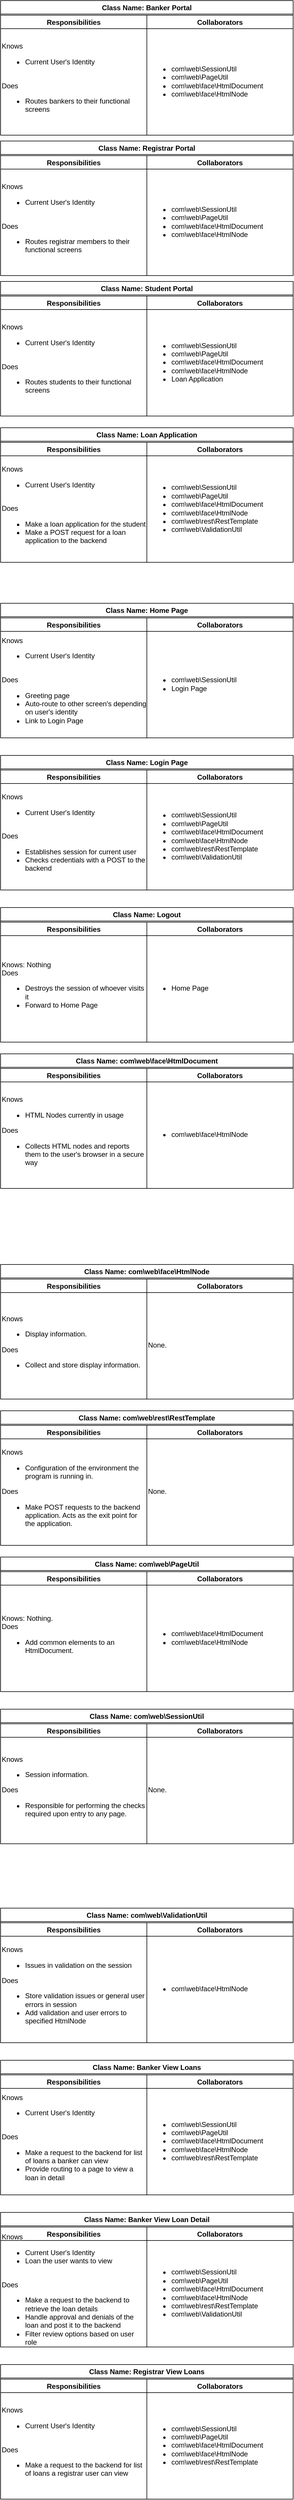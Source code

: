 <mxfile version="14.7.7" type="device"><diagram id="soprzIYK3JemWcweqpe1" name="Page-1"><mxGraphModel dx="586" dy="723" grid="1" gridSize="10" guides="1" tooltips="1" connect="1" arrows="1" fold="1" page="1" pageScale="1" pageWidth="850" pageHeight="1100" math="0" shadow="0"><root><mxCell id="0"/><mxCell id="1" parent="0"/><mxCell id="zkftm02P7K2jkbSbgvOX-1" value="Class Name: Banker Portal" style="swimlane;" parent="1" vertex="1"><mxGeometry x="90" y="100" width="500" height="230" as="geometry"/></mxCell><mxCell id="zkftm02P7K2jkbSbgvOX-2" value="Collaborators" style="swimlane;" parent="zkftm02P7K2jkbSbgvOX-1" vertex="1"><mxGeometry x="250" y="25" width="250" height="205" as="geometry"/></mxCell><mxCell id="zkftm02P7K2jkbSbgvOX-5" value="&lt;ul&gt;&lt;li&gt;com\web\SessionUtil&lt;/li&gt;&lt;li&gt;com\web\PageUtil&lt;/li&gt;&lt;li&gt;com\web\face\HtmlDocument&lt;/li&gt;&lt;li&gt;com\web\face\HtmlNode&lt;/li&gt;&lt;/ul&gt;" style="text;html=1;strokeColor=none;fillColor=none;align=left;verticalAlign=middle;whiteSpace=wrap;rounded=0;" parent="zkftm02P7K2jkbSbgvOX-2" vertex="1"><mxGeometry y="25" width="250" height="175" as="geometry"/></mxCell><mxCell id="zkftm02P7K2jkbSbgvOX-3" value="Responsibilities" style="swimlane;" parent="zkftm02P7K2jkbSbgvOX-1" vertex="1"><mxGeometry y="25" width="250" height="205" as="geometry"/></mxCell><mxCell id="zkftm02P7K2jkbSbgvOX-4" value="Knows&lt;br&gt;&lt;ul&gt;&lt;li&gt;Current User's Identity&lt;/li&gt;&lt;/ul&gt;&lt;br&gt;Does&lt;br&gt;&lt;ul&gt;&lt;li&gt;Routes bankers to their functional screens&lt;/li&gt;&lt;/ul&gt;" style="text;html=1;strokeColor=none;fillColor=none;align=left;verticalAlign=middle;whiteSpace=wrap;rounded=0;" parent="zkftm02P7K2jkbSbgvOX-3" vertex="1"><mxGeometry y="25" width="250" height="175" as="geometry"/></mxCell><mxCell id="zkftm02P7K2jkbSbgvOX-6" value="Class Name: Registrar Portal" style="swimlane;" parent="1" vertex="1"><mxGeometry x="90" y="340" width="500" height="230" as="geometry"/></mxCell><mxCell id="zkftm02P7K2jkbSbgvOX-7" value="Collaborators" style="swimlane;" parent="zkftm02P7K2jkbSbgvOX-6" vertex="1"><mxGeometry x="250" y="25" width="250" height="205" as="geometry"/></mxCell><mxCell id="zkftm02P7K2jkbSbgvOX-8" value="&lt;ul&gt;&lt;li&gt;com\web\SessionUtil&lt;/li&gt;&lt;li&gt;com\web\PageUtil&lt;/li&gt;&lt;li&gt;com\web\face\HtmlDocument&lt;/li&gt;&lt;li&gt;com\web\face\HtmlNode&lt;/li&gt;&lt;/ul&gt;" style="text;html=1;strokeColor=none;fillColor=none;align=left;verticalAlign=middle;whiteSpace=wrap;rounded=0;" parent="zkftm02P7K2jkbSbgvOX-7" vertex="1"><mxGeometry y="25" width="250" height="175" as="geometry"/></mxCell><mxCell id="zkftm02P7K2jkbSbgvOX-9" value="Responsibilities" style="swimlane;" parent="zkftm02P7K2jkbSbgvOX-6" vertex="1"><mxGeometry y="25" width="250" height="205" as="geometry"/></mxCell><mxCell id="zkftm02P7K2jkbSbgvOX-10" value="Knows&lt;br&gt;&lt;ul&gt;&lt;li&gt;Current User's Identity&lt;/li&gt;&lt;/ul&gt;&lt;br&gt;Does&lt;br&gt;&lt;ul&gt;&lt;li&gt;Routes registrar members to their functional screens&lt;/li&gt;&lt;/ul&gt;" style="text;html=1;strokeColor=none;fillColor=none;align=left;verticalAlign=middle;whiteSpace=wrap;rounded=0;" parent="zkftm02P7K2jkbSbgvOX-9" vertex="1"><mxGeometry y="25" width="250" height="175" as="geometry"/></mxCell><mxCell id="zkftm02P7K2jkbSbgvOX-11" value="Class Name: Student Portal" style="swimlane;" parent="1" vertex="1"><mxGeometry x="90" y="580" width="500" height="230" as="geometry"/></mxCell><mxCell id="zkftm02P7K2jkbSbgvOX-12" value="Collaborators" style="swimlane;" parent="zkftm02P7K2jkbSbgvOX-11" vertex="1"><mxGeometry x="250" y="25" width="250" height="205" as="geometry"/></mxCell><mxCell id="zkftm02P7K2jkbSbgvOX-13" value="&lt;ul&gt;&lt;li&gt;com\web\SessionUtil&lt;/li&gt;&lt;li&gt;com\web\PageUtil&lt;/li&gt;&lt;li&gt;com\web\face\HtmlDocument&lt;/li&gt;&lt;li&gt;com\web\face\HtmlNode&lt;/li&gt;&lt;li&gt;Loan Application&lt;/li&gt;&lt;/ul&gt;" style="text;html=1;strokeColor=none;fillColor=none;align=left;verticalAlign=middle;whiteSpace=wrap;rounded=0;" parent="zkftm02P7K2jkbSbgvOX-12" vertex="1"><mxGeometry y="25" width="250" height="175" as="geometry"/></mxCell><mxCell id="zkftm02P7K2jkbSbgvOX-14" value="Responsibilities" style="swimlane;" parent="zkftm02P7K2jkbSbgvOX-11" vertex="1"><mxGeometry y="25" width="250" height="205" as="geometry"/></mxCell><mxCell id="zkftm02P7K2jkbSbgvOX-15" value="Knows&lt;br&gt;&lt;ul&gt;&lt;li&gt;Current User's Identity&lt;/li&gt;&lt;/ul&gt;&lt;br&gt;Does&lt;br&gt;&lt;ul&gt;&lt;li&gt;Routes students to their functional screens&lt;/li&gt;&lt;/ul&gt;" style="text;html=1;strokeColor=none;fillColor=none;align=left;verticalAlign=middle;whiteSpace=wrap;rounded=0;" parent="zkftm02P7K2jkbSbgvOX-14" vertex="1"><mxGeometry y="25" width="250" height="175" as="geometry"/></mxCell><mxCell id="zkftm02P7K2jkbSbgvOX-16" value="Class Name: Loan Application" style="swimlane;" parent="1" vertex="1"><mxGeometry x="90" y="830" width="500" height="230" as="geometry"/></mxCell><mxCell id="zkftm02P7K2jkbSbgvOX-17" value="Collaborators" style="swimlane;" parent="zkftm02P7K2jkbSbgvOX-16" vertex="1"><mxGeometry x="250" y="25" width="250" height="205" as="geometry"/></mxCell><mxCell id="zkftm02P7K2jkbSbgvOX-18" value="&lt;ul&gt;&lt;li&gt;com\web\SessionUtil&lt;/li&gt;&lt;li&gt;com\web\PageUtil&lt;/li&gt;&lt;li&gt;com\web\face\HtmlDocument&lt;/li&gt;&lt;li&gt;com\web\face\HtmlNode&lt;/li&gt;&lt;li&gt;com\web\rest\RestTemplate&lt;/li&gt;&lt;li&gt;com\web\ValidationUtil&lt;/li&gt;&lt;/ul&gt;" style="text;html=1;strokeColor=none;fillColor=none;align=left;verticalAlign=middle;whiteSpace=wrap;rounded=0;" parent="zkftm02P7K2jkbSbgvOX-17" vertex="1"><mxGeometry y="25" width="250" height="175" as="geometry"/></mxCell><mxCell id="zkftm02P7K2jkbSbgvOX-19" value="Responsibilities" style="swimlane;" parent="zkftm02P7K2jkbSbgvOX-16" vertex="1"><mxGeometry y="25" width="250" height="205" as="geometry"/></mxCell><mxCell id="zkftm02P7K2jkbSbgvOX-20" value="Knows&lt;br&gt;&lt;ul&gt;&lt;li&gt;Current User's Identity&lt;/li&gt;&lt;/ul&gt;&lt;br&gt;Does&lt;br&gt;&lt;ul&gt;&lt;li&gt;Make a loan application for the student&lt;/li&gt;&lt;li&gt;Make a POST request for a loan application to the backend&lt;/li&gt;&lt;/ul&gt;" style="text;html=1;strokeColor=none;fillColor=none;align=left;verticalAlign=middle;whiteSpace=wrap;rounded=0;" parent="zkftm02P7K2jkbSbgvOX-19" vertex="1"><mxGeometry y="25" width="250" height="175" as="geometry"/></mxCell><mxCell id="zkftm02P7K2jkbSbgvOX-21" value="Class Name: Home Page" style="swimlane;" parent="1" vertex="1"><mxGeometry x="90" y="1130" width="500" height="230" as="geometry"/></mxCell><mxCell id="zkftm02P7K2jkbSbgvOX-22" value="Collaborators" style="swimlane;" parent="zkftm02P7K2jkbSbgvOX-21" vertex="1"><mxGeometry x="250" y="25" width="250" height="205" as="geometry"/></mxCell><mxCell id="zkftm02P7K2jkbSbgvOX-23" value="&lt;ul&gt;&lt;li&gt;com\web\SessionUtil&lt;/li&gt;&lt;li&gt;Login Page&lt;/li&gt;&lt;/ul&gt;" style="text;html=1;strokeColor=none;fillColor=none;align=left;verticalAlign=middle;whiteSpace=wrap;rounded=0;" parent="zkftm02P7K2jkbSbgvOX-22" vertex="1"><mxGeometry y="25" width="250" height="175" as="geometry"/></mxCell><mxCell id="zkftm02P7K2jkbSbgvOX-24" value="Responsibilities" style="swimlane;" parent="zkftm02P7K2jkbSbgvOX-21" vertex="1"><mxGeometry y="25" width="250" height="205" as="geometry"/></mxCell><mxCell id="zkftm02P7K2jkbSbgvOX-25" value="Knows&lt;br&gt;&lt;ul&gt;&lt;li&gt;Current User's Identity&lt;/li&gt;&lt;/ul&gt;&lt;br&gt;Does&lt;br&gt;&lt;ul&gt;&lt;li&gt;Greeting page&lt;/li&gt;&lt;li&gt;Auto-route to other screen's depending on user's identity&lt;/li&gt;&lt;li&gt;Link to Login Page&lt;/li&gt;&lt;/ul&gt;" style="text;html=1;strokeColor=none;fillColor=none;align=left;verticalAlign=middle;whiteSpace=wrap;rounded=0;" parent="zkftm02P7K2jkbSbgvOX-24" vertex="1"><mxGeometry y="25" width="250" height="175" as="geometry"/></mxCell><mxCell id="zkftm02P7K2jkbSbgvOX-26" value="Class Name: Login Page" style="swimlane;" parent="1" vertex="1"><mxGeometry x="90" y="1390" width="500" height="230" as="geometry"/></mxCell><mxCell id="zkftm02P7K2jkbSbgvOX-27" value="Collaborators" style="swimlane;" parent="zkftm02P7K2jkbSbgvOX-26" vertex="1"><mxGeometry x="250" y="25" width="250" height="205" as="geometry"/></mxCell><mxCell id="zkftm02P7K2jkbSbgvOX-28" value="&lt;ul&gt;&lt;li&gt;com\web\SessionUtil&lt;/li&gt;&lt;li&gt;com\web\PageUtil&lt;/li&gt;&lt;li&gt;com\web\face\HtmlDocument&lt;/li&gt;&lt;li&gt;com\web\face\HtmlNode&lt;/li&gt;&lt;li&gt;com\web\rest\RestTemplate&lt;/li&gt;&lt;li&gt;com\web\ValidationUtil&lt;/li&gt;&lt;/ul&gt;" style="text;html=1;strokeColor=none;fillColor=none;align=left;verticalAlign=middle;whiteSpace=wrap;rounded=0;" parent="zkftm02P7K2jkbSbgvOX-27" vertex="1"><mxGeometry y="25" width="250" height="175" as="geometry"/></mxCell><mxCell id="zkftm02P7K2jkbSbgvOX-29" value="Responsibilities" style="swimlane;" parent="zkftm02P7K2jkbSbgvOX-26" vertex="1"><mxGeometry y="25" width="250" height="205" as="geometry"/></mxCell><mxCell id="zkftm02P7K2jkbSbgvOX-30" value="Knows&lt;br&gt;&lt;ul&gt;&lt;li&gt;Current User's Identity&lt;/li&gt;&lt;/ul&gt;&lt;br&gt;Does&lt;br&gt;&lt;ul&gt;&lt;li&gt;Establishes session for current user&lt;/li&gt;&lt;li&gt;Checks credentials with a POST to the backend&lt;/li&gt;&lt;/ul&gt;" style="text;html=1;strokeColor=none;fillColor=none;align=left;verticalAlign=middle;whiteSpace=wrap;rounded=0;" parent="zkftm02P7K2jkbSbgvOX-29" vertex="1"><mxGeometry y="25" width="250" height="175" as="geometry"/></mxCell><mxCell id="zkftm02P7K2jkbSbgvOX-31" value="Class Name: Logout" style="swimlane;" parent="1" vertex="1"><mxGeometry x="90" y="1650" width="500" height="230" as="geometry"/></mxCell><mxCell id="zkftm02P7K2jkbSbgvOX-32" value="Collaborators" style="swimlane;" parent="zkftm02P7K2jkbSbgvOX-31" vertex="1"><mxGeometry x="250" y="25" width="250" height="205" as="geometry"/></mxCell><mxCell id="zkftm02P7K2jkbSbgvOX-33" value="&lt;ul&gt;&lt;li&gt;Home Page&lt;/li&gt;&lt;/ul&gt;" style="text;html=1;strokeColor=none;fillColor=none;align=left;verticalAlign=middle;whiteSpace=wrap;rounded=0;" parent="zkftm02P7K2jkbSbgvOX-32" vertex="1"><mxGeometry y="25" width="250" height="175" as="geometry"/></mxCell><mxCell id="zkftm02P7K2jkbSbgvOX-34" value="Responsibilities" style="swimlane;" parent="zkftm02P7K2jkbSbgvOX-31" vertex="1"><mxGeometry y="25" width="250" height="205" as="geometry"/></mxCell><mxCell id="zkftm02P7K2jkbSbgvOX-35" value="Knows: Nothing&lt;br&gt;Does&lt;br&gt;&lt;ul&gt;&lt;li&gt;Destroys the session of whoever visits it&lt;/li&gt;&lt;li&gt;Forward to Home Page&lt;/li&gt;&lt;/ul&gt;" style="text;html=1;strokeColor=none;fillColor=none;align=left;verticalAlign=middle;whiteSpace=wrap;rounded=0;" parent="zkftm02P7K2jkbSbgvOX-34" vertex="1"><mxGeometry y="25" width="250" height="175" as="geometry"/></mxCell><mxCell id="ArP1FZsL3EBBVAnkdeqz-1" value="Class Name: com\web\face\HtmlDocument" style="swimlane;" parent="1" vertex="1"><mxGeometry x="90" y="1900" width="500" height="230" as="geometry"/></mxCell><mxCell id="ArP1FZsL3EBBVAnkdeqz-2" value="Collaborators" style="swimlane;" parent="ArP1FZsL3EBBVAnkdeqz-1" vertex="1"><mxGeometry x="250" y="25" width="250" height="205" as="geometry"/></mxCell><mxCell id="ArP1FZsL3EBBVAnkdeqz-3" value="&lt;ul&gt;&lt;li&gt;com\web\face\HtmlNode&lt;/li&gt;&lt;/ul&gt;" style="text;html=1;strokeColor=none;fillColor=none;align=left;verticalAlign=middle;whiteSpace=wrap;rounded=0;" parent="ArP1FZsL3EBBVAnkdeqz-2" vertex="1"><mxGeometry y="25" width="250" height="175" as="geometry"/></mxCell><mxCell id="ArP1FZsL3EBBVAnkdeqz-4" value="Responsibilities" style="swimlane;" parent="ArP1FZsL3EBBVAnkdeqz-1" vertex="1"><mxGeometry y="25" width="250" height="205" as="geometry"/></mxCell><mxCell id="ArP1FZsL3EBBVAnkdeqz-5" value="Knows&lt;br&gt;&lt;ul&gt;&lt;li&gt;HTML Nodes currently in usage&lt;/li&gt;&lt;/ul&gt;Does&lt;br&gt;&lt;ul&gt;&lt;li&gt;Collects HTML nodes and reports them to the user's browser in a secure way&lt;/li&gt;&lt;/ul&gt;" style="text;html=1;strokeColor=none;fillColor=none;align=left;verticalAlign=middle;whiteSpace=wrap;rounded=0;" parent="ArP1FZsL3EBBVAnkdeqz-4" vertex="1"><mxGeometry y="25" width="250" height="175" as="geometry"/></mxCell><mxCell id="ArP1FZsL3EBBVAnkdeqz-6" value="Class Name: com\web\face\HtmlNode" style="swimlane;" parent="1" vertex="1"><mxGeometry x="90" y="2260" width="500" height="230" as="geometry"/></mxCell><mxCell id="ArP1FZsL3EBBVAnkdeqz-7" value="Collaborators" style="swimlane;" parent="ArP1FZsL3EBBVAnkdeqz-6" vertex="1"><mxGeometry x="250" y="25" width="250" height="205" as="geometry"/></mxCell><mxCell id="ArP1FZsL3EBBVAnkdeqz-8" value="&lt;div&gt;None.&lt;/div&gt;" style="text;html=1;strokeColor=none;fillColor=none;align=left;verticalAlign=middle;whiteSpace=wrap;rounded=0;" parent="ArP1FZsL3EBBVAnkdeqz-7" vertex="1"><mxGeometry y="25" width="250" height="175" as="geometry"/></mxCell><mxCell id="ArP1FZsL3EBBVAnkdeqz-9" value="Responsibilities" style="swimlane;" parent="ArP1FZsL3EBBVAnkdeqz-6" vertex="1"><mxGeometry y="25" width="250" height="205" as="geometry"/></mxCell><mxCell id="ArP1FZsL3EBBVAnkdeqz-10" value="Knows&lt;br&gt;&lt;ul&gt;&lt;li&gt;Display information.&lt;/li&gt;&lt;/ul&gt;Does&lt;br&gt;&lt;ul&gt;&lt;li&gt;Collect and store display information.&lt;/li&gt;&lt;/ul&gt;" style="text;html=1;strokeColor=none;fillColor=none;align=left;verticalAlign=middle;whiteSpace=wrap;rounded=0;" parent="ArP1FZsL3EBBVAnkdeqz-9" vertex="1"><mxGeometry y="25" width="250" height="175" as="geometry"/></mxCell><mxCell id="ArP1FZsL3EBBVAnkdeqz-11" value="Class Name: com\web\rest\RestTemplate" style="swimlane;" parent="1" vertex="1"><mxGeometry x="90" y="2510" width="500" height="230" as="geometry"/></mxCell><mxCell id="ArP1FZsL3EBBVAnkdeqz-12" value="Collaborators" style="swimlane;" parent="ArP1FZsL3EBBVAnkdeqz-11" vertex="1"><mxGeometry x="250" y="25" width="250" height="205" as="geometry"/></mxCell><mxCell id="ArP1FZsL3EBBVAnkdeqz-13" value="&lt;div&gt;None.&lt;/div&gt;" style="text;html=1;strokeColor=none;fillColor=none;align=left;verticalAlign=middle;whiteSpace=wrap;rounded=0;" parent="ArP1FZsL3EBBVAnkdeqz-12" vertex="1"><mxGeometry y="25" width="250" height="175" as="geometry"/></mxCell><mxCell id="ArP1FZsL3EBBVAnkdeqz-14" value="Responsibilities" style="swimlane;" parent="ArP1FZsL3EBBVAnkdeqz-11" vertex="1"><mxGeometry y="25" width="250" height="205" as="geometry"/></mxCell><mxCell id="ArP1FZsL3EBBVAnkdeqz-15" value="Knows&lt;br&gt;&lt;ul&gt;&lt;li&gt;Configuration of the environment the program is running in.&lt;/li&gt;&lt;/ul&gt;Does&lt;br&gt;&lt;ul&gt;&lt;li&gt;Make POST requests to the backend application. Acts as the exit point for the application.&lt;/li&gt;&lt;/ul&gt;" style="text;html=1;strokeColor=none;fillColor=none;align=left;verticalAlign=middle;whiteSpace=wrap;rounded=0;" parent="ArP1FZsL3EBBVAnkdeqz-14" vertex="1"><mxGeometry y="25" width="250" height="175" as="geometry"/></mxCell><mxCell id="ArP1FZsL3EBBVAnkdeqz-18" value="Class Name: com\web\PageUtil" style="swimlane;" parent="1" vertex="1"><mxGeometry x="90" y="2760" width="500" height="230" as="geometry"/></mxCell><mxCell id="ArP1FZsL3EBBVAnkdeqz-19" value="Collaborators" style="swimlane;" parent="ArP1FZsL3EBBVAnkdeqz-18" vertex="1"><mxGeometry x="250" y="25" width="250" height="205" as="geometry"/></mxCell><mxCell id="ArP1FZsL3EBBVAnkdeqz-20" value="&lt;ul&gt;&lt;li&gt;com\web\face\HtmlDocument&lt;/li&gt;&lt;li&gt;com\web\face\HtmlNode&lt;/li&gt;&lt;/ul&gt;" style="text;html=1;strokeColor=none;fillColor=none;align=left;verticalAlign=middle;whiteSpace=wrap;rounded=0;" parent="ArP1FZsL3EBBVAnkdeqz-19" vertex="1"><mxGeometry y="25" width="250" height="175" as="geometry"/></mxCell><mxCell id="ArP1FZsL3EBBVAnkdeqz-21" value="Responsibilities" style="swimlane;" parent="ArP1FZsL3EBBVAnkdeqz-18" vertex="1"><mxGeometry y="25" width="250" height="205" as="geometry"/></mxCell><mxCell id="ArP1FZsL3EBBVAnkdeqz-22" value="Knows: Nothing.&lt;br&gt;Does&lt;br&gt;&lt;ul&gt;&lt;li&gt;Add common elements to an HtmlDocument.&lt;/li&gt;&lt;/ul&gt;" style="text;html=1;strokeColor=none;fillColor=none;align=left;verticalAlign=middle;whiteSpace=wrap;rounded=0;" parent="ArP1FZsL3EBBVAnkdeqz-21" vertex="1"><mxGeometry y="25" width="250" height="175" as="geometry"/></mxCell><mxCell id="ArP1FZsL3EBBVAnkdeqz-23" value="Class Name: com\web\SessionUtil" style="swimlane;" parent="1" vertex="1"><mxGeometry x="90" y="3020" width="500" height="230" as="geometry"/></mxCell><mxCell id="ArP1FZsL3EBBVAnkdeqz-24" value="Collaborators" style="swimlane;" parent="ArP1FZsL3EBBVAnkdeqz-23" vertex="1"><mxGeometry x="250" y="25" width="250" height="205" as="geometry"/></mxCell><mxCell id="ArP1FZsL3EBBVAnkdeqz-25" value="&lt;div&gt;None.&lt;/div&gt;" style="text;html=1;strokeColor=none;fillColor=none;align=left;verticalAlign=middle;whiteSpace=wrap;rounded=0;" parent="ArP1FZsL3EBBVAnkdeqz-24" vertex="1"><mxGeometry y="25" width="250" height="175" as="geometry"/></mxCell><mxCell id="ArP1FZsL3EBBVAnkdeqz-26" value="Responsibilities" style="swimlane;" parent="ArP1FZsL3EBBVAnkdeqz-23" vertex="1"><mxGeometry y="25" width="250" height="205" as="geometry"/></mxCell><mxCell id="ArP1FZsL3EBBVAnkdeqz-27" value="Knows&lt;br&gt;&lt;ul&gt;&lt;li&gt;Session information.&lt;/li&gt;&lt;/ul&gt;Does&lt;br&gt;&lt;ul&gt;&lt;li&gt;Responsible for performing the checks required upon entry to any page.&lt;/li&gt;&lt;/ul&gt;" style="text;html=1;strokeColor=none;fillColor=none;align=left;verticalAlign=middle;whiteSpace=wrap;rounded=0;" parent="ArP1FZsL3EBBVAnkdeqz-26" vertex="1"><mxGeometry y="25" width="250" height="175" as="geometry"/></mxCell><mxCell id="ArP1FZsL3EBBVAnkdeqz-28" value="Class Name: com\web\ValidationUtil" style="swimlane;" parent="1" vertex="1"><mxGeometry x="90" y="3360" width="500" height="230" as="geometry"/></mxCell><mxCell id="ArP1FZsL3EBBVAnkdeqz-29" value="Collaborators" style="swimlane;" parent="ArP1FZsL3EBBVAnkdeqz-28" vertex="1"><mxGeometry x="250" y="25" width="250" height="205" as="geometry"/></mxCell><mxCell id="ArP1FZsL3EBBVAnkdeqz-30" value="&lt;ul&gt;&lt;li&gt;&lt;span&gt;com\web\face\HtmlNode&lt;/span&gt;&lt;br&gt;&lt;/li&gt;&lt;/ul&gt;" style="text;html=1;strokeColor=none;fillColor=none;align=left;verticalAlign=middle;whiteSpace=wrap;rounded=0;" parent="ArP1FZsL3EBBVAnkdeqz-29" vertex="1"><mxGeometry y="25" width="250" height="175" as="geometry"/></mxCell><mxCell id="ArP1FZsL3EBBVAnkdeqz-31" value="Responsibilities" style="swimlane;" parent="ArP1FZsL3EBBVAnkdeqz-28" vertex="1"><mxGeometry y="25" width="250" height="205" as="geometry"/></mxCell><mxCell id="ArP1FZsL3EBBVAnkdeqz-32" value="Knows&lt;br&gt;&lt;ul&gt;&lt;li&gt;Issues in validation on the session&lt;/li&gt;&lt;/ul&gt;Does&lt;br&gt;&lt;ul&gt;&lt;li&gt;Store validation issues or general user errors in session&lt;/li&gt;&lt;li&gt;Add validation and user errors to specified HtmlNode&lt;/li&gt;&lt;/ul&gt;" style="text;html=1;strokeColor=none;fillColor=none;align=left;verticalAlign=middle;whiteSpace=wrap;rounded=0;" parent="ArP1FZsL3EBBVAnkdeqz-31" vertex="1"><mxGeometry y="25" width="250" height="175" as="geometry"/></mxCell><mxCell id="t1bEqTYCplaoVr7jB8Wr-1" value="Class Name: Banker View Loans" style="swimlane;" vertex="1" parent="1"><mxGeometry x="90" y="3620" width="500" height="230" as="geometry"/></mxCell><mxCell id="t1bEqTYCplaoVr7jB8Wr-2" value="Collaborators" style="swimlane;" vertex="1" parent="t1bEqTYCplaoVr7jB8Wr-1"><mxGeometry x="250" y="25" width="250" height="205" as="geometry"/></mxCell><mxCell id="t1bEqTYCplaoVr7jB8Wr-3" value="&lt;ul&gt;&lt;li&gt;com\web\SessionUtil&lt;/li&gt;&lt;li&gt;com\web\PageUtil&lt;/li&gt;&lt;li&gt;com\web\face\HtmlDocument&lt;/li&gt;&lt;li&gt;com\web\face\HtmlNode&lt;/li&gt;&lt;li&gt;com\web\rest\RestTemplate&lt;/li&gt;&lt;/ul&gt;" style="text;html=1;strokeColor=none;fillColor=none;align=left;verticalAlign=middle;whiteSpace=wrap;rounded=0;" vertex="1" parent="t1bEqTYCplaoVr7jB8Wr-2"><mxGeometry y="25" width="250" height="175" as="geometry"/></mxCell><mxCell id="t1bEqTYCplaoVr7jB8Wr-4" value="Responsibilities" style="swimlane;" vertex="1" parent="t1bEqTYCplaoVr7jB8Wr-1"><mxGeometry y="25" width="250" height="205" as="geometry"/></mxCell><mxCell id="t1bEqTYCplaoVr7jB8Wr-5" value="Knows&lt;br&gt;&lt;ul&gt;&lt;li&gt;Current User's Identity&lt;/li&gt;&lt;/ul&gt;&lt;br&gt;Does&lt;br&gt;&lt;ul&gt;&lt;li&gt;Make a request to the backend for list of loans a banker can view&lt;/li&gt;&lt;li&gt;Provide routing to a page to view a loan in detail&lt;/li&gt;&lt;/ul&gt;" style="text;html=1;strokeColor=none;fillColor=none;align=left;verticalAlign=middle;whiteSpace=wrap;rounded=0;" vertex="1" parent="t1bEqTYCplaoVr7jB8Wr-4"><mxGeometry y="25" width="250" height="175" as="geometry"/></mxCell><mxCell id="t1bEqTYCplaoVr7jB8Wr-6" value="Class Name: Banker View Loan Detail" style="swimlane;" vertex="1" parent="1"><mxGeometry x="90" y="3880" width="500" height="230" as="geometry"/></mxCell><mxCell id="t1bEqTYCplaoVr7jB8Wr-7" value="Collaborators" style="swimlane;" vertex="1" parent="t1bEqTYCplaoVr7jB8Wr-6"><mxGeometry x="250" y="25" width="250" height="205" as="geometry"/></mxCell><mxCell id="t1bEqTYCplaoVr7jB8Wr-8" value="&lt;ul&gt;&lt;li&gt;com\web\SessionUtil&lt;/li&gt;&lt;li&gt;com\web\PageUtil&lt;/li&gt;&lt;li&gt;com\web\face\HtmlDocument&lt;/li&gt;&lt;li&gt;com\web\face\HtmlNode&lt;/li&gt;&lt;li&gt;com\web\rest\RestTemplate&lt;/li&gt;&lt;li&gt;com\web\ValidationUtil&lt;/li&gt;&lt;/ul&gt;" style="text;html=1;strokeColor=none;fillColor=none;align=left;verticalAlign=middle;whiteSpace=wrap;rounded=0;" vertex="1" parent="t1bEqTYCplaoVr7jB8Wr-7"><mxGeometry y="25" width="250" height="175" as="geometry"/></mxCell><mxCell id="t1bEqTYCplaoVr7jB8Wr-9" value="Responsibilities" style="swimlane;" vertex="1" parent="t1bEqTYCplaoVr7jB8Wr-6"><mxGeometry y="25" width="250" height="205" as="geometry"/></mxCell><mxCell id="t1bEqTYCplaoVr7jB8Wr-10" value="Knows&lt;br&gt;&lt;ul&gt;&lt;li&gt;Current User's Identity&lt;/li&gt;&lt;li&gt;Loan the user wants to view&lt;/li&gt;&lt;/ul&gt;&lt;br&gt;Does&lt;br&gt;&lt;ul&gt;&lt;li&gt;Make a request to the backend to retrieve the loan details&lt;/li&gt;&lt;li&gt;Handle approval and denials of the loan and post it to the backend&lt;/li&gt;&lt;li&gt;Filter review options based on user role&lt;/li&gt;&lt;/ul&gt;" style="text;html=1;strokeColor=none;fillColor=none;align=left;verticalAlign=middle;whiteSpace=wrap;rounded=0;" vertex="1" parent="t1bEqTYCplaoVr7jB8Wr-9"><mxGeometry y="25" width="250" height="175" as="geometry"/></mxCell><mxCell id="t1bEqTYCplaoVr7jB8Wr-11" value="Class Name: Registrar View Loans" style="swimlane;" vertex="1" parent="1"><mxGeometry x="90" y="4140" width="500" height="230" as="geometry"/></mxCell><mxCell id="t1bEqTYCplaoVr7jB8Wr-12" value="Collaborators" style="swimlane;" vertex="1" parent="t1bEqTYCplaoVr7jB8Wr-11"><mxGeometry x="250" y="25" width="250" height="205" as="geometry"/></mxCell><mxCell id="t1bEqTYCplaoVr7jB8Wr-13" value="&lt;ul&gt;&lt;li&gt;com\web\SessionUtil&lt;/li&gt;&lt;li&gt;com\web\PageUtil&lt;/li&gt;&lt;li&gt;com\web\face\HtmlDocument&lt;/li&gt;&lt;li&gt;com\web\face\HtmlNode&lt;/li&gt;&lt;li&gt;com\web\rest\RestTemplate&lt;/li&gt;&lt;/ul&gt;" style="text;html=1;strokeColor=none;fillColor=none;align=left;verticalAlign=middle;whiteSpace=wrap;rounded=0;" vertex="1" parent="t1bEqTYCplaoVr7jB8Wr-12"><mxGeometry y="25" width="250" height="175" as="geometry"/></mxCell><mxCell id="t1bEqTYCplaoVr7jB8Wr-14" value="Responsibilities" style="swimlane;" vertex="1" parent="t1bEqTYCplaoVr7jB8Wr-11"><mxGeometry y="25" width="250" height="205" as="geometry"/></mxCell><mxCell id="t1bEqTYCplaoVr7jB8Wr-15" value="Knows&lt;br&gt;&lt;ul&gt;&lt;li&gt;Current User's Identity&lt;/li&gt;&lt;/ul&gt;&lt;br&gt;Does&lt;br&gt;&lt;ul&gt;&lt;li&gt;Make a request to the backend for list of loans a registrar user can view&lt;/li&gt;&lt;/ul&gt;" style="text;html=1;strokeColor=none;fillColor=none;align=left;verticalAlign=middle;whiteSpace=wrap;rounded=0;" vertex="1" parent="t1bEqTYCplaoVr7jB8Wr-14"><mxGeometry y="25" width="250" height="175" as="geometry"/></mxCell></root></mxGraphModel></diagram></mxfile>
